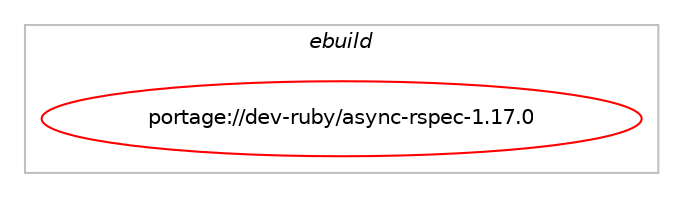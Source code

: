 digraph prolog {

# *************
# Graph options
# *************

newrank=true;
concentrate=true;
compound=true;
graph [rankdir=LR,fontname=Helvetica,fontsize=10,ranksep=1.5];#, ranksep=2.5, nodesep=0.2];
edge  [arrowhead=vee];
node  [fontname=Helvetica,fontsize=10];

# **********
# The ebuild
# **********

subgraph cluster_leftcol {
color=gray;
label=<<i>ebuild</i>>;
id [label="portage://dev-ruby/async-rspec-1.17.0", color=red, width=4, href="../dev-ruby/async-rspec-1.17.0.svg"];
}

# ****************
# The dependencies
# ****************

subgraph cluster_midcol {
color=gray;
label=<<i>dependencies</i>>;
subgraph cluster_compile {
fillcolor="#eeeeee";
style=filled;
label=<<i>compile</i>>;
# *** BEGIN UNKNOWN DEPENDENCY TYPE (TODO) ***
# id -> equal(use_conditional_group(positive,ruby_targets_ruby31,portage://dev-ruby/async-rspec-1.17.0,[package_dependency(portage://dev-ruby/async-rspec-1.17.0,install,no,dev-lang,ruby,none,[,,],[slot(3.1)],[])]))
# *** END UNKNOWN DEPENDENCY TYPE (TODO) ***

# *** BEGIN UNKNOWN DEPENDENCY TYPE (TODO) ***
# id -> equal(use_conditional_group(positive,ruby_targets_ruby31,portage://dev-ruby/async-rspec-1.17.0,[package_dependency(portage://dev-ruby/async-rspec-1.17.0,install,no,virtual,rubygems,none,[,,],[],[use(enable(ruby_targets_ruby31),negative)])]))
# *** END UNKNOWN DEPENDENCY TYPE (TODO) ***

# *** BEGIN UNKNOWN DEPENDENCY TYPE (TODO) ***
# id -> equal(use_conditional_group(positive,ruby_targets_ruby32,portage://dev-ruby/async-rspec-1.17.0,[package_dependency(portage://dev-ruby/async-rspec-1.17.0,install,no,dev-lang,ruby,none,[,,],[slot(3.2)],[])]))
# *** END UNKNOWN DEPENDENCY TYPE (TODO) ***

# *** BEGIN UNKNOWN DEPENDENCY TYPE (TODO) ***
# id -> equal(use_conditional_group(positive,ruby_targets_ruby32,portage://dev-ruby/async-rspec-1.17.0,[package_dependency(portage://dev-ruby/async-rspec-1.17.0,install,no,virtual,rubygems,none,[,,],[],[use(enable(ruby_targets_ruby32),negative)])]))
# *** END UNKNOWN DEPENDENCY TYPE (TODO) ***

# *** BEGIN UNKNOWN DEPENDENCY TYPE (TODO) ***
# id -> equal(use_conditional_group(positive,ruby_targets_ruby33,portage://dev-ruby/async-rspec-1.17.0,[package_dependency(portage://dev-ruby/async-rspec-1.17.0,install,no,dev-lang,ruby,none,[,,],[slot(3.3)],[])]))
# *** END UNKNOWN DEPENDENCY TYPE (TODO) ***

# *** BEGIN UNKNOWN DEPENDENCY TYPE (TODO) ***
# id -> equal(use_conditional_group(positive,ruby_targets_ruby33,portage://dev-ruby/async-rspec-1.17.0,[package_dependency(portage://dev-ruby/async-rspec-1.17.0,install,no,virtual,rubygems,none,[,,],[],[use(enable(ruby_targets_ruby33),negative)])]))
# *** END UNKNOWN DEPENDENCY TYPE (TODO) ***

}
subgraph cluster_compileandrun {
fillcolor="#eeeeee";
style=filled;
label=<<i>compile and run</i>>;
}
subgraph cluster_run {
fillcolor="#eeeeee";
style=filled;
label=<<i>run</i>>;
# *** BEGIN UNKNOWN DEPENDENCY TYPE (TODO) ***
# id -> equal(use_conditional_group(positive,ruby_targets_ruby31,portage://dev-ruby/async-rspec-1.17.0,[package_dependency(portage://dev-ruby/async-rspec-1.17.0,run,no,dev-lang,ruby,none,[,,],[slot(3.1)],[])]))
# *** END UNKNOWN DEPENDENCY TYPE (TODO) ***

# *** BEGIN UNKNOWN DEPENDENCY TYPE (TODO) ***
# id -> equal(use_conditional_group(positive,ruby_targets_ruby31,portage://dev-ruby/async-rspec-1.17.0,[package_dependency(portage://dev-ruby/async-rspec-1.17.0,run,no,dev-ruby,rspec,none,[,,],[slot(3)],[use(enable(ruby_targets_ruby31),negative)]),package_dependency(portage://dev-ruby/async-rspec-1.17.0,run,no,dev-ruby,rspec-files,none,[,,],[slot(1)],[use(enable(ruby_targets_ruby31),negative)]),package_dependency(portage://dev-ruby/async-rspec-1.17.0,run,no,dev-ruby,rspec-memory,none,[,,],[slot(1)],[use(enable(ruby_targets_ruby31),negative)])]))
# *** END UNKNOWN DEPENDENCY TYPE (TODO) ***

# *** BEGIN UNKNOWN DEPENDENCY TYPE (TODO) ***
# id -> equal(use_conditional_group(positive,ruby_targets_ruby31,portage://dev-ruby/async-rspec-1.17.0,[package_dependency(portage://dev-ruby/async-rspec-1.17.0,run,no,virtual,rubygems,none,[,,],[],[use(enable(ruby_targets_ruby31),negative)])]))
# *** END UNKNOWN DEPENDENCY TYPE (TODO) ***

# *** BEGIN UNKNOWN DEPENDENCY TYPE (TODO) ***
# id -> equal(use_conditional_group(positive,ruby_targets_ruby32,portage://dev-ruby/async-rspec-1.17.0,[package_dependency(portage://dev-ruby/async-rspec-1.17.0,run,no,dev-lang,ruby,none,[,,],[slot(3.2)],[])]))
# *** END UNKNOWN DEPENDENCY TYPE (TODO) ***

# *** BEGIN UNKNOWN DEPENDENCY TYPE (TODO) ***
# id -> equal(use_conditional_group(positive,ruby_targets_ruby32,portage://dev-ruby/async-rspec-1.17.0,[package_dependency(portage://dev-ruby/async-rspec-1.17.0,run,no,dev-ruby,rspec,none,[,,],[slot(3)],[use(enable(ruby_targets_ruby32),negative)]),package_dependency(portage://dev-ruby/async-rspec-1.17.0,run,no,dev-ruby,rspec-files,none,[,,],[slot(1)],[use(enable(ruby_targets_ruby32),negative)]),package_dependency(portage://dev-ruby/async-rspec-1.17.0,run,no,dev-ruby,rspec-memory,none,[,,],[slot(1)],[use(enable(ruby_targets_ruby32),negative)])]))
# *** END UNKNOWN DEPENDENCY TYPE (TODO) ***

# *** BEGIN UNKNOWN DEPENDENCY TYPE (TODO) ***
# id -> equal(use_conditional_group(positive,ruby_targets_ruby32,portage://dev-ruby/async-rspec-1.17.0,[package_dependency(portage://dev-ruby/async-rspec-1.17.0,run,no,virtual,rubygems,none,[,,],[],[use(enable(ruby_targets_ruby32),negative)])]))
# *** END UNKNOWN DEPENDENCY TYPE (TODO) ***

# *** BEGIN UNKNOWN DEPENDENCY TYPE (TODO) ***
# id -> equal(use_conditional_group(positive,ruby_targets_ruby33,portage://dev-ruby/async-rspec-1.17.0,[package_dependency(portage://dev-ruby/async-rspec-1.17.0,run,no,dev-lang,ruby,none,[,,],[slot(3.3)],[])]))
# *** END UNKNOWN DEPENDENCY TYPE (TODO) ***

# *** BEGIN UNKNOWN DEPENDENCY TYPE (TODO) ***
# id -> equal(use_conditional_group(positive,ruby_targets_ruby33,portage://dev-ruby/async-rspec-1.17.0,[package_dependency(portage://dev-ruby/async-rspec-1.17.0,run,no,dev-ruby,rspec,none,[,,],[slot(3)],[use(enable(ruby_targets_ruby33),negative)]),package_dependency(portage://dev-ruby/async-rspec-1.17.0,run,no,dev-ruby,rspec-files,none,[,,],[slot(1)],[use(enable(ruby_targets_ruby33),negative)]),package_dependency(portage://dev-ruby/async-rspec-1.17.0,run,no,dev-ruby,rspec-memory,none,[,,],[slot(1)],[use(enable(ruby_targets_ruby33),negative)])]))
# *** END UNKNOWN DEPENDENCY TYPE (TODO) ***

# *** BEGIN UNKNOWN DEPENDENCY TYPE (TODO) ***
# id -> equal(use_conditional_group(positive,ruby_targets_ruby33,portage://dev-ruby/async-rspec-1.17.0,[package_dependency(portage://dev-ruby/async-rspec-1.17.0,run,no,virtual,rubygems,none,[,,],[],[use(enable(ruby_targets_ruby33),negative)])]))
# *** END UNKNOWN DEPENDENCY TYPE (TODO) ***

}
}

# **************
# The candidates
# **************

subgraph cluster_choices {
rank=same;
color=gray;
label=<<i>candidates</i>>;

}

}
